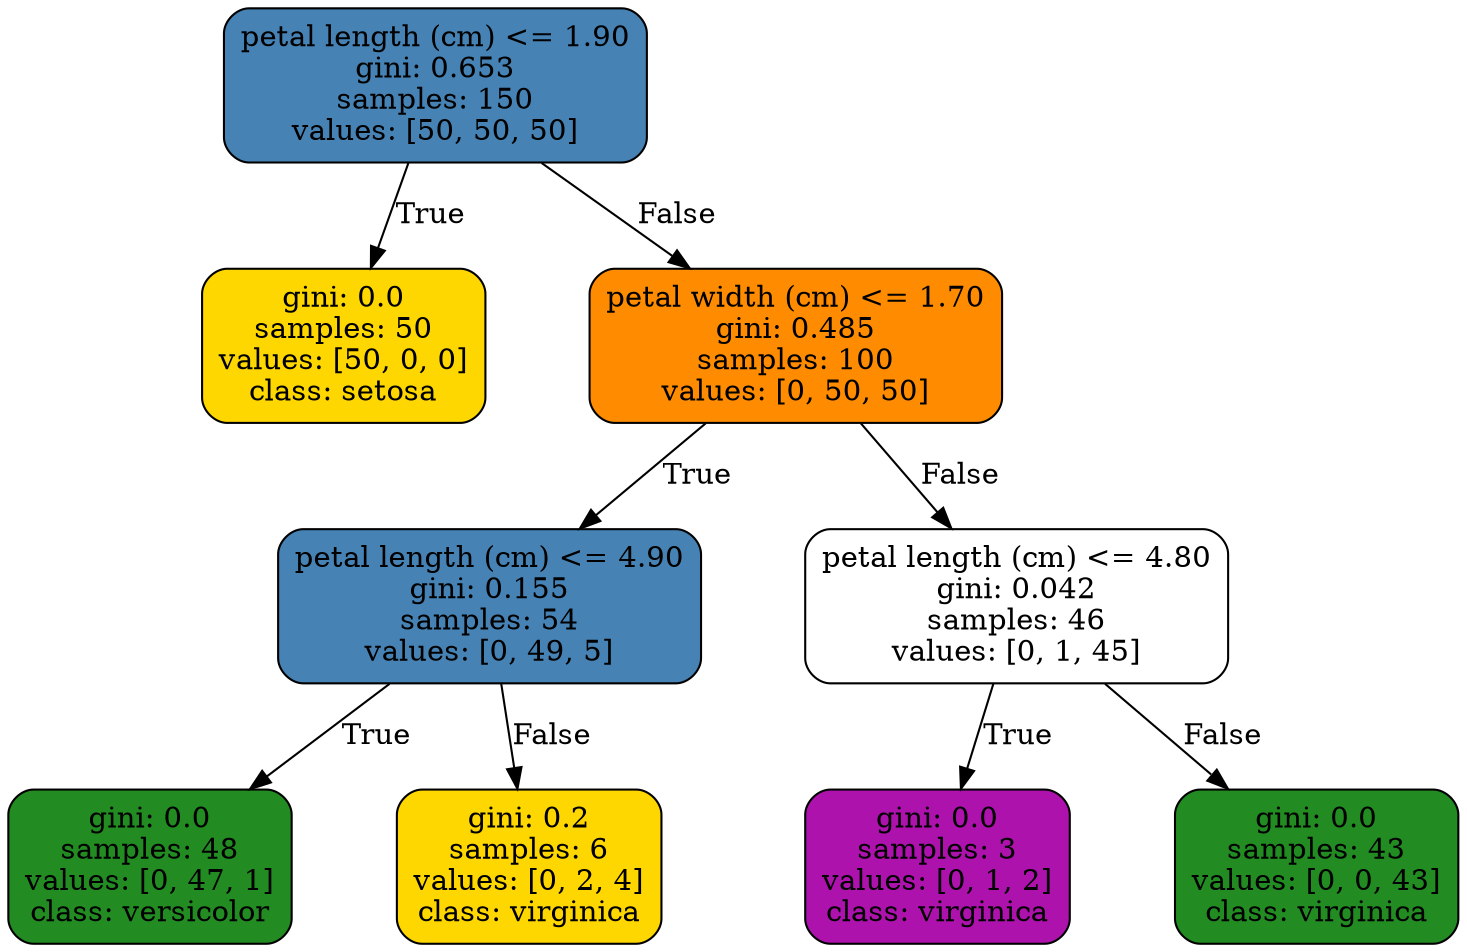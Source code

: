 digraph {
	graph [bb="0,0,587,453.5",
		nodesep=0.7,
		rankdir=TB,
		ranksep=0.5,
		splines=false
	];
	node [label="\N"];
	0	[fillcolor="#4682B4",
		height=1.0278,
		label="petal length (cm) <= 1.90
gini: 0.653
samples: 150
values: [50, 50, 50]",
		pos="174.5,416.5",
		shape=rectangle,
		style="rounded,filled",
		width=2.191];
	1	[fillcolor="#FFD700",
		height=1.0278,
		label="gini: 0.0
samples: 50
values: [50, 0, 0]
class: setosa",
		pos="134.5,290",
		shape=rectangle,
		style="rounded,filled",
		width=1.5139];
	0 -> 1	[label=True,
		lp="169.64,353.25",
		pos="e,146.12,327.18 162.82,379.15 158.67,366.24 153.94,351.52 149.55,337.85"];
	2	[fillcolor="#FF8C00",
		height=1.0278,
		label="petal width (cm) <= 1.70
gini: 0.485
samples: 100
values: [0, 50, 50]",
		pos="316.5,290",
		shape=rectangle,
		style="rounded,filled",
		width=2.1493];
	0 -> 2	[label=False,
		lp="268.25,353.25",
		pos="e,275.24,327.18 215.95,379.15 231.85,365.22 250.15,349.18 266.74,334.63"];
	3	[fillcolor="#4682B4",
		height=1.0278,
		label="petal length (cm) <= 4.90
gini: 0.155
samples: 54
values: [0, 49, 5]",
		pos="196.5,163.5",
		shape=rectangle,
		style="rounded,filled",
		width=2.191];
	2 -> 3	[label=True,
		lp="276.43,226.75",
		pos="e,231.37,200.68 281.47,252.65 268.28,238.98 253.14,223.26 239.32,208.93"];
	6	[fillcolor="#FFFFFF",
		height=1.0278,
		label="petal length (cm) <= 4.80
gini: 0.042
samples: 46
values: [0, 1, 45]",
		pos="404.5,163.5",
		shape=rectangle,
		style="rounded,filled",
		width=2.191];
	2 -> 6	[label=False,
		lp="380.02,226.75",
		pos="e,378.93,200.68 342.19,252.65 351.68,239.23 362.55,223.85 372.53,209.74"];
	4	[fillcolor="#228B22",
		height=1.0278,
		label="gini: 0.0
samples: 48
values: [0, 47, 1]
class: versicolor",
		pos="54.5,37",
		shape=rectangle,
		style="rounded,filled",
		width=1.5139];
	3 -> 4	[label=True,
		lp="146.75,100.25",
		pos="e,95.76,74.175 155.05,126.15 139.15,112.22 120.85,96.176 104.26,81.628"];
	5	[fillcolor="#FFD700",
		height=1.0278,
		label="gini: 0.2
samples: 6
values: [0, 2, 4]
class: virginica",
		pos="210.5,37",
		shape=rectangle,
		style="rounded,filled",
		width=1.4201];
	3 -> 5	[label=False,
		lp="218.59,100.25",
		pos="e,206.43,74.175 200.59,126.15 202.02,113.37 203.66,98.811 205.19,85.26"];
	7	[fillcolor="#AD12AD",
		height=1.0278,
		label="gini: 0.0
samples: 3
values: [0, 1, 2]
class: virginica",
		pos="376.5,37",
		shape=rectangle,
		style="rounded,filled",
		width=1.4201];
	6 -> 7	[label=True,
		lp="404.93,100.25",
		pos="e,384.64,74.175 396.33,126.15 393.45,113.37 390.18,98.811 387.13,85.26"];
	8	[fillcolor="#228B22",
		height=1.0278,
		label="gini: 0.0
samples: 43
values: [0, 0, 43]
class: virginica",
		pos="532.5,37",
		shape=rectangle,
		style="rounded,filled",
		width=1.5139];
	6 -> 8	[label=False,
		lp="490.41,100.25",
		pos="e,495.31,74.175 441.87,126.15 456.06,112.35 472.39,96.471 487.23,82.029"];
}
